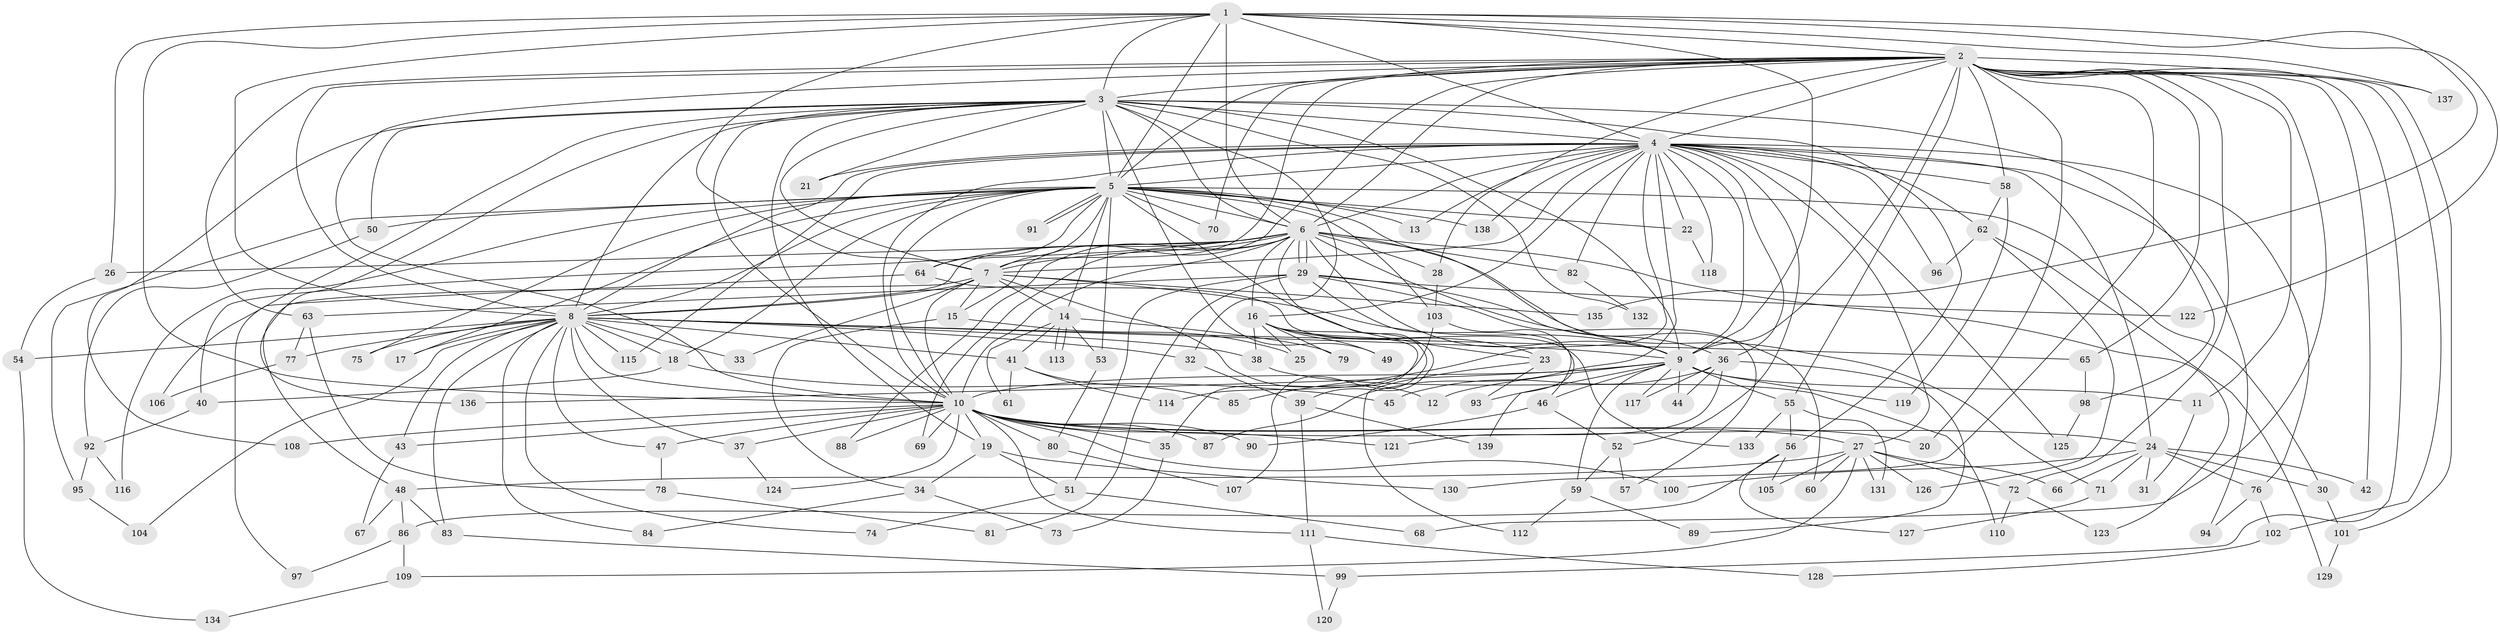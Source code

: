 // Generated by graph-tools (version 1.1) at 2025/25/03/09/25 03:25:37]
// undirected, 139 vertices, 303 edges
graph export_dot {
graph [start="1"]
  node [color=gray90,style=filled];
  1;
  2;
  3;
  4;
  5;
  6;
  7;
  8;
  9;
  10;
  11;
  12;
  13;
  14;
  15;
  16;
  17;
  18;
  19;
  20;
  21;
  22;
  23;
  24;
  25;
  26;
  27;
  28;
  29;
  30;
  31;
  32;
  33;
  34;
  35;
  36;
  37;
  38;
  39;
  40;
  41;
  42;
  43;
  44;
  45;
  46;
  47;
  48;
  49;
  50;
  51;
  52;
  53;
  54;
  55;
  56;
  57;
  58;
  59;
  60;
  61;
  62;
  63;
  64;
  65;
  66;
  67;
  68;
  69;
  70;
  71;
  72;
  73;
  74;
  75;
  76;
  77;
  78;
  79;
  80;
  81;
  82;
  83;
  84;
  85;
  86;
  87;
  88;
  89;
  90;
  91;
  92;
  93;
  94;
  95;
  96;
  97;
  98;
  99;
  100;
  101;
  102;
  103;
  104;
  105;
  106;
  107;
  108;
  109;
  110;
  111;
  112;
  113;
  114;
  115;
  116;
  117;
  118;
  119;
  120;
  121;
  122;
  123;
  124;
  125;
  126;
  127;
  128;
  129;
  130;
  131;
  132;
  133;
  134;
  135;
  136;
  137;
  138;
  139;
  1 -- 2;
  1 -- 3;
  1 -- 4;
  1 -- 5;
  1 -- 6;
  1 -- 7;
  1 -- 8;
  1 -- 9;
  1 -- 10;
  1 -- 26;
  1 -- 122;
  1 -- 135;
  1 -- 137;
  2 -- 3;
  2 -- 4;
  2 -- 5;
  2 -- 6;
  2 -- 7;
  2 -- 8;
  2 -- 9;
  2 -- 10;
  2 -- 11;
  2 -- 15;
  2 -- 20;
  2 -- 28;
  2 -- 42;
  2 -- 55;
  2 -- 58;
  2 -- 63;
  2 -- 65;
  2 -- 68;
  2 -- 70;
  2 -- 72;
  2 -- 99;
  2 -- 101;
  2 -- 102;
  2 -- 130;
  2 -- 137;
  3 -- 4;
  3 -- 5;
  3 -- 6;
  3 -- 7;
  3 -- 8;
  3 -- 9;
  3 -- 10;
  3 -- 19;
  3 -- 21;
  3 -- 32;
  3 -- 49;
  3 -- 50;
  3 -- 56;
  3 -- 98;
  3 -- 106;
  3 -- 108;
  3 -- 132;
  3 -- 136;
  4 -- 5;
  4 -- 6;
  4 -- 7;
  4 -- 8;
  4 -- 9;
  4 -- 10;
  4 -- 13;
  4 -- 16;
  4 -- 21;
  4 -- 22;
  4 -- 24;
  4 -- 27;
  4 -- 36;
  4 -- 52;
  4 -- 58;
  4 -- 62;
  4 -- 76;
  4 -- 82;
  4 -- 85;
  4 -- 87;
  4 -- 94;
  4 -- 96;
  4 -- 115;
  4 -- 118;
  4 -- 125;
  4 -- 138;
  5 -- 6;
  5 -- 7;
  5 -- 8;
  5 -- 9;
  5 -- 10;
  5 -- 13;
  5 -- 14;
  5 -- 17;
  5 -- 18;
  5 -- 22;
  5 -- 23;
  5 -- 30;
  5 -- 50;
  5 -- 53;
  5 -- 64;
  5 -- 70;
  5 -- 75;
  5 -- 91;
  5 -- 91;
  5 -- 95;
  5 -- 103;
  5 -- 116;
  5 -- 138;
  6 -- 7;
  6 -- 8;
  6 -- 9;
  6 -- 10;
  6 -- 16;
  6 -- 26;
  6 -- 28;
  6 -- 29;
  6 -- 29;
  6 -- 36;
  6 -- 40;
  6 -- 64;
  6 -- 69;
  6 -- 71;
  6 -- 82;
  6 -- 88;
  6 -- 107;
  6 -- 123;
  7 -- 8;
  7 -- 9;
  7 -- 10;
  7 -- 12;
  7 -- 14;
  7 -- 15;
  7 -- 33;
  7 -- 48;
  7 -- 135;
  8 -- 9;
  8 -- 10;
  8 -- 17;
  8 -- 18;
  8 -- 32;
  8 -- 33;
  8 -- 37;
  8 -- 38;
  8 -- 41;
  8 -- 43;
  8 -- 47;
  8 -- 54;
  8 -- 65;
  8 -- 74;
  8 -- 75;
  8 -- 77;
  8 -- 83;
  8 -- 84;
  8 -- 104;
  8 -- 115;
  9 -- 10;
  9 -- 11;
  9 -- 12;
  9 -- 44;
  9 -- 46;
  9 -- 55;
  9 -- 59;
  9 -- 93;
  9 -- 117;
  9 -- 119;
  9 -- 136;
  10 -- 19;
  10 -- 20;
  10 -- 24;
  10 -- 27;
  10 -- 35;
  10 -- 37;
  10 -- 43;
  10 -- 47;
  10 -- 69;
  10 -- 80;
  10 -- 87;
  10 -- 88;
  10 -- 90;
  10 -- 100;
  10 -- 108;
  10 -- 111;
  10 -- 121;
  10 -- 124;
  11 -- 31;
  14 -- 41;
  14 -- 53;
  14 -- 61;
  14 -- 79;
  14 -- 113;
  14 -- 113;
  15 -- 25;
  15 -- 34;
  16 -- 23;
  16 -- 25;
  16 -- 35;
  16 -- 38;
  16 -- 39;
  16 -- 49;
  16 -- 79;
  18 -- 40;
  18 -- 45;
  19 -- 34;
  19 -- 51;
  19 -- 130;
  22 -- 118;
  23 -- 93;
  23 -- 112;
  24 -- 30;
  24 -- 31;
  24 -- 42;
  24 -- 66;
  24 -- 71;
  24 -- 76;
  24 -- 100;
  26 -- 54;
  27 -- 48;
  27 -- 60;
  27 -- 66;
  27 -- 72;
  27 -- 105;
  27 -- 109;
  27 -- 126;
  27 -- 131;
  28 -- 103;
  29 -- 46;
  29 -- 51;
  29 -- 57;
  29 -- 60;
  29 -- 63;
  29 -- 81;
  29 -- 122;
  30 -- 101;
  32 -- 39;
  34 -- 73;
  34 -- 84;
  35 -- 73;
  36 -- 44;
  36 -- 45;
  36 -- 89;
  36 -- 117;
  36 -- 121;
  37 -- 124;
  38 -- 110;
  39 -- 111;
  39 -- 139;
  40 -- 92;
  41 -- 61;
  41 -- 85;
  41 -- 114;
  43 -- 67;
  46 -- 52;
  46 -- 90;
  47 -- 78;
  48 -- 67;
  48 -- 83;
  48 -- 86;
  50 -- 92;
  51 -- 68;
  51 -- 74;
  52 -- 57;
  52 -- 59;
  53 -- 80;
  54 -- 134;
  55 -- 56;
  55 -- 131;
  55 -- 133;
  56 -- 86;
  56 -- 105;
  56 -- 127;
  58 -- 62;
  58 -- 119;
  59 -- 89;
  59 -- 112;
  62 -- 96;
  62 -- 126;
  62 -- 129;
  63 -- 77;
  63 -- 78;
  64 -- 97;
  64 -- 133;
  65 -- 98;
  71 -- 127;
  72 -- 110;
  72 -- 123;
  76 -- 94;
  76 -- 102;
  77 -- 106;
  78 -- 81;
  80 -- 107;
  82 -- 132;
  83 -- 99;
  86 -- 97;
  86 -- 109;
  92 -- 95;
  92 -- 116;
  95 -- 104;
  98 -- 125;
  99 -- 120;
  101 -- 129;
  102 -- 128;
  103 -- 114;
  103 -- 139;
  109 -- 134;
  111 -- 120;
  111 -- 128;
}
